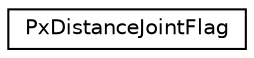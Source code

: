 digraph "Graphical Class Hierarchy"
{
  edge [fontname="Helvetica",fontsize="10",labelfontname="Helvetica",labelfontsize="10"];
  node [fontname="Helvetica",fontsize="10",shape=record];
  rankdir="LR";
  Node0 [label="PxDistanceJointFlag",height=0.2,width=0.4,color="black", fillcolor="white", style="filled",URL="$structPxDistanceJointFlag.html",tooltip="flags for configuring the drive of a PxDistanceJoint "];
}
